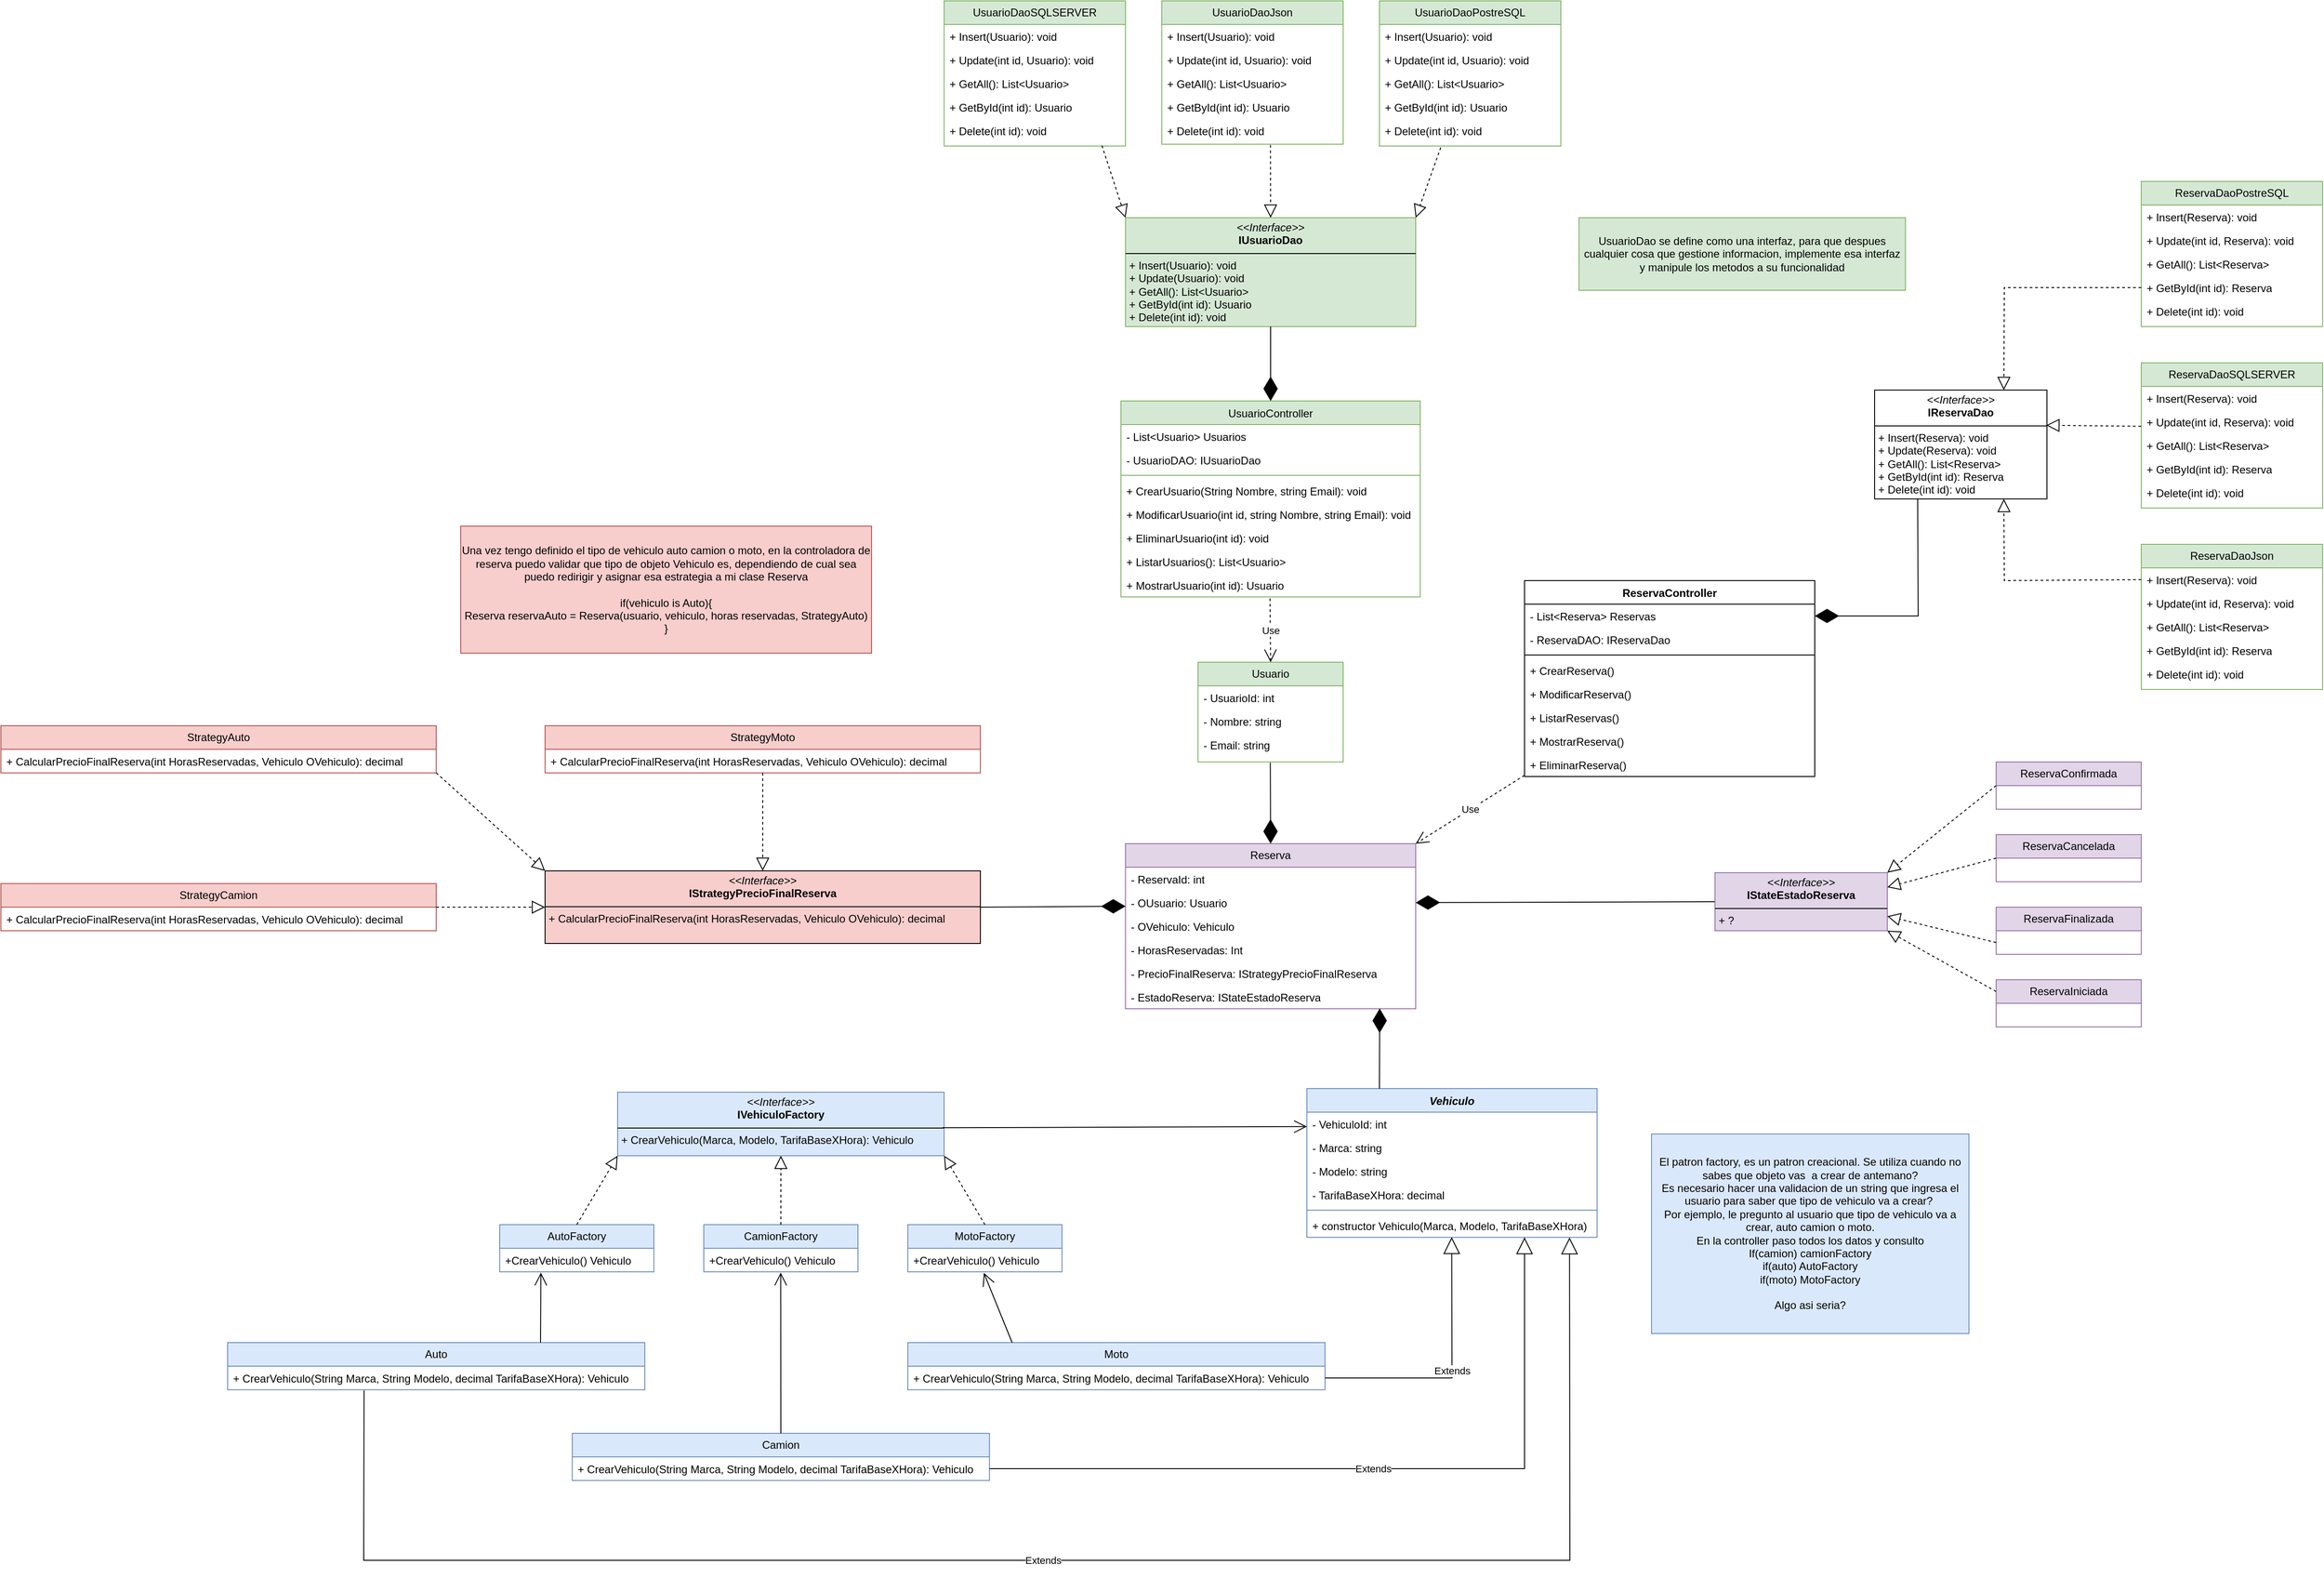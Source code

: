 <mxfile version="24.7.16">
  <diagram id="C5RBs43oDa-KdzZeNtuy" name="Page-1">
    <mxGraphModel dx="2688" dy="1553" grid="1" gridSize="10" guides="1" tooltips="1" connect="1" arrows="1" fold="1" page="1" pageScale="1" pageWidth="827" pageHeight="1169" math="0" shadow="0">
      <root>
        <mxCell id="WIyWlLk6GJQsqaUBKTNV-0" />
        <mxCell id="WIyWlLk6GJQsqaUBKTNV-1" parent="WIyWlLk6GJQsqaUBKTNV-0" />
        <mxCell id="m4PaVz9kTDVC2fhNwPpV-0" value="Usuario" style="swimlane;fontStyle=0;childLayout=stackLayout;horizontal=1;startSize=26;fillColor=#d5e8d4;horizontalStack=0;resizeParent=1;resizeParentMax=0;resizeLast=0;collapsible=1;marginBottom=0;whiteSpace=wrap;html=1;strokeColor=#82b366;" parent="WIyWlLk6GJQsqaUBKTNV-1" vertex="1">
          <mxGeometry x="400" y="90" width="160" height="110" as="geometry" />
        </mxCell>
        <mxCell id="m4PaVz9kTDVC2fhNwPpV-1" value="- UsuarioId: int" style="text;strokeColor=none;fillColor=none;align=left;verticalAlign=top;spacingLeft=4;spacingRight=4;overflow=hidden;rotatable=0;points=[[0,0.5],[1,0.5]];portConstraint=eastwest;whiteSpace=wrap;html=1;" parent="m4PaVz9kTDVC2fhNwPpV-0" vertex="1">
          <mxGeometry y="26" width="160" height="26" as="geometry" />
        </mxCell>
        <mxCell id="m4PaVz9kTDVC2fhNwPpV-2" value="- Nombre: string" style="text;strokeColor=none;fillColor=none;align=left;verticalAlign=top;spacingLeft=4;spacingRight=4;overflow=hidden;rotatable=0;points=[[0,0.5],[1,0.5]];portConstraint=eastwest;whiteSpace=wrap;html=1;" parent="m4PaVz9kTDVC2fhNwPpV-0" vertex="1">
          <mxGeometry y="52" width="160" height="26" as="geometry" />
        </mxCell>
        <mxCell id="m4PaVz9kTDVC2fhNwPpV-3" value="- Email: string" style="text;strokeColor=none;fillColor=none;align=left;verticalAlign=top;spacingLeft=4;spacingRight=4;overflow=hidden;rotatable=0;points=[[0,0.5],[1,0.5]];portConstraint=eastwest;whiteSpace=wrap;html=1;" parent="m4PaVz9kTDVC2fhNwPpV-0" vertex="1">
          <mxGeometry y="78" width="160" height="32" as="geometry" />
        </mxCell>
        <mxCell id="m4PaVz9kTDVC2fhNwPpV-4" value="Reserva" style="swimlane;fontStyle=0;childLayout=stackLayout;horizontal=1;startSize=26;fillColor=#e1d5e7;horizontalStack=0;resizeParent=1;resizeParentMax=0;resizeLast=0;collapsible=1;marginBottom=0;whiteSpace=wrap;html=1;strokeColor=#9673a6;" parent="WIyWlLk6GJQsqaUBKTNV-1" vertex="1">
          <mxGeometry x="320" y="290" width="320" height="182" as="geometry" />
        </mxCell>
        <mxCell id="m4PaVz9kTDVC2fhNwPpV-5" value="- ReservaId: int" style="text;strokeColor=none;fillColor=none;align=left;verticalAlign=top;spacingLeft=4;spacingRight=4;overflow=hidden;rotatable=0;points=[[0,0.5],[1,0.5]];portConstraint=eastwest;whiteSpace=wrap;html=1;" parent="m4PaVz9kTDVC2fhNwPpV-4" vertex="1">
          <mxGeometry y="26" width="320" height="26" as="geometry" />
        </mxCell>
        <mxCell id="m4PaVz9kTDVC2fhNwPpV-7" value="- OUsuario: Usuario" style="text;strokeColor=none;fillColor=none;align=left;verticalAlign=top;spacingLeft=4;spacingRight=4;overflow=hidden;rotatable=0;points=[[0,0.5],[1,0.5]];portConstraint=eastwest;whiteSpace=wrap;html=1;" parent="m4PaVz9kTDVC2fhNwPpV-4" vertex="1">
          <mxGeometry y="52" width="320" height="26" as="geometry" />
        </mxCell>
        <mxCell id="m4PaVz9kTDVC2fhNwPpV-6" value="- OVehiculo: Vehiculo" style="text;strokeColor=none;fillColor=none;align=left;verticalAlign=top;spacingLeft=4;spacingRight=4;overflow=hidden;rotatable=0;points=[[0,0.5],[1,0.5]];portConstraint=eastwest;whiteSpace=wrap;html=1;" parent="m4PaVz9kTDVC2fhNwPpV-4" vertex="1">
          <mxGeometry y="78" width="320" height="26" as="geometry" />
        </mxCell>
        <mxCell id="m4PaVz9kTDVC2fhNwPpV-25" value="- HorasReservadas: Int" style="text;strokeColor=none;fillColor=none;align=left;verticalAlign=top;spacingLeft=4;spacingRight=4;overflow=hidden;rotatable=0;points=[[0,0.5],[1,0.5]];portConstraint=eastwest;whiteSpace=wrap;html=1;" parent="m4PaVz9kTDVC2fhNwPpV-4" vertex="1">
          <mxGeometry y="104" width="320" height="26" as="geometry" />
        </mxCell>
        <mxCell id="m4PaVz9kTDVC2fhNwPpV-8" value="- PrecioFinalReserva: IStrategyPrecioFinalReserva" style="text;strokeColor=none;fillColor=none;align=left;verticalAlign=top;spacingLeft=4;spacingRight=4;overflow=hidden;rotatable=0;points=[[0,0.5],[1,0.5]];portConstraint=eastwest;whiteSpace=wrap;html=1;" parent="m4PaVz9kTDVC2fhNwPpV-4" vertex="1">
          <mxGeometry y="130" width="320" height="26" as="geometry" />
        </mxCell>
        <mxCell id="m4PaVz9kTDVC2fhNwPpV-9" value="- EstadoReserva: IStateEstadoReserva" style="text;strokeColor=none;fillColor=none;align=left;verticalAlign=top;spacingLeft=4;spacingRight=4;overflow=hidden;rotatable=0;points=[[0,0.5],[1,0.5]];portConstraint=eastwest;whiteSpace=wrap;html=1;" parent="m4PaVz9kTDVC2fhNwPpV-4" vertex="1">
          <mxGeometry y="156" width="320" height="26" as="geometry" />
        </mxCell>
        <mxCell id="m4PaVz9kTDVC2fhNwPpV-10" value="" style="endArrow=diamondThin;endFill=1;endSize=24;html=1;rounded=0;entryX=0.5;entryY=0;entryDx=0;entryDy=0;exitX=0.498;exitY=1.023;exitDx=0;exitDy=0;exitPerimeter=0;" parent="WIyWlLk6GJQsqaUBKTNV-1" source="m4PaVz9kTDVC2fhNwPpV-3" target="m4PaVz9kTDVC2fhNwPpV-4" edge="1">
          <mxGeometry width="160" relative="1" as="geometry">
            <mxPoint x="130" y="210" as="sourcePoint" />
            <mxPoint x="290" y="210" as="targetPoint" />
          </mxGeometry>
        </mxCell>
        <mxCell id="m4PaVz9kTDVC2fhNwPpV-11" value="&lt;p style=&quot;margin:0px;margin-top:4px;text-align:center;&quot;&gt;&lt;i&gt;&amp;lt;&amp;lt;Interface&amp;gt;&amp;gt;&lt;/i&gt;&lt;br&gt;&lt;b&gt;IStrategyPrecioFinalReserva&lt;/b&gt;&lt;/p&gt;&lt;hr size=&quot;1&quot; style=&quot;border-style:solid;&quot;&gt;&lt;p style=&quot;margin:0px;margin-left:4px;&quot;&gt;+ CalcularPrecioFinalReserva(int HorasReservadas, Vehiculo OVehiculo): decimal&lt;/p&gt;" style="verticalAlign=top;align=left;overflow=fill;html=1;whiteSpace=wrap;fillColor=#F8CECC;strokeColor=default;shadow=0;gradientColor=none;fillStyle=auto;" parent="WIyWlLk6GJQsqaUBKTNV-1" vertex="1">
          <mxGeometry x="-320" y="320" width="480" height="80" as="geometry" />
        </mxCell>
        <mxCell id="m4PaVz9kTDVC2fhNwPpV-12" value="" style="endArrow=diamondThin;endFill=1;endSize=24;html=1;rounded=0;entryX=0;entryY=0.654;entryDx=0;entryDy=0;entryPerimeter=0;exitX=1;exitY=0.5;exitDx=0;exitDy=0;" parent="WIyWlLk6GJQsqaUBKTNV-1" source="m4PaVz9kTDVC2fhNwPpV-11" target="m4PaVz9kTDVC2fhNwPpV-7" edge="1">
          <mxGeometry width="160" relative="1" as="geometry">
            <mxPoint x="170" y="370" as="sourcePoint" />
            <mxPoint x="210" y="355" as="targetPoint" />
          </mxGeometry>
        </mxCell>
        <mxCell id="m4PaVz9kTDVC2fhNwPpV-14" value="StrategyMoto" style="swimlane;fontStyle=0;childLayout=stackLayout;horizontal=1;startSize=26;fillColor=#f8cecc;horizontalStack=0;resizeParent=1;resizeParentMax=0;resizeLast=0;collapsible=1;marginBottom=0;whiteSpace=wrap;html=1;strokeColor=#b85450;" parent="WIyWlLk6GJQsqaUBKTNV-1" vertex="1">
          <mxGeometry x="-320" y="160" width="480" height="52" as="geometry" />
        </mxCell>
        <mxCell id="m4PaVz9kTDVC2fhNwPpV-15" value="+ CalcularPrecioFinalReserva(int HorasReservadas, Vehiculo OVehiculo): decimal" style="text;strokeColor=none;fillColor=none;align=left;verticalAlign=top;spacingLeft=4;spacingRight=4;overflow=hidden;rotatable=0;points=[[0,0.5],[1,0.5]];portConstraint=eastwest;whiteSpace=wrap;html=1;" parent="m4PaVz9kTDVC2fhNwPpV-14" vertex="1">
          <mxGeometry y="26" width="480" height="26" as="geometry" />
        </mxCell>
        <mxCell id="m4PaVz9kTDVC2fhNwPpV-18" value="StrategyAuto" style="swimlane;fontStyle=0;childLayout=stackLayout;horizontal=1;startSize=26;fillColor=#f8cecc;horizontalStack=0;resizeParent=1;resizeParentMax=0;resizeLast=0;collapsible=1;marginBottom=0;whiteSpace=wrap;html=1;strokeColor=#b85450;" parent="WIyWlLk6GJQsqaUBKTNV-1" vertex="1">
          <mxGeometry x="-920" y="160" width="480" height="52" as="geometry" />
        </mxCell>
        <mxCell id="m4PaVz9kTDVC2fhNwPpV-19" value="+ CalcularPrecioFinalReserva(int HorasReservadas, Vehiculo OVehiculo): decimal" style="text;strokeColor=none;fillColor=none;align=left;verticalAlign=top;spacingLeft=4;spacingRight=4;overflow=hidden;rotatable=0;points=[[0,0.5],[1,0.5]];portConstraint=eastwest;whiteSpace=wrap;html=1;" parent="m4PaVz9kTDVC2fhNwPpV-18" vertex="1">
          <mxGeometry y="26" width="480" height="26" as="geometry" />
        </mxCell>
        <mxCell id="m4PaVz9kTDVC2fhNwPpV-20" value="StrategyCamion" style="swimlane;fontStyle=0;childLayout=stackLayout;horizontal=1;startSize=26;fillColor=#f8cecc;horizontalStack=0;resizeParent=1;resizeParentMax=0;resizeLast=0;collapsible=1;marginBottom=0;whiteSpace=wrap;html=1;strokeColor=#b85450;" parent="WIyWlLk6GJQsqaUBKTNV-1" vertex="1">
          <mxGeometry x="-920" y="334" width="480" height="52" as="geometry" />
        </mxCell>
        <mxCell id="m4PaVz9kTDVC2fhNwPpV-21" value="+ CalcularPrecioFinalReserva(int HorasReservadas, Vehiculo OVehiculo): decimal" style="text;strokeColor=none;fillColor=none;align=left;verticalAlign=top;spacingLeft=4;spacingRight=4;overflow=hidden;rotatable=0;points=[[0,0.5],[1,0.5]];portConstraint=eastwest;whiteSpace=wrap;html=1;" parent="m4PaVz9kTDVC2fhNwPpV-20" vertex="1">
          <mxGeometry y="26" width="480" height="26" as="geometry" />
        </mxCell>
        <mxCell id="m4PaVz9kTDVC2fhNwPpV-22" value="" style="endArrow=block;dashed=1;endFill=0;endSize=12;html=1;rounded=0;exitX=1;exitY=0.5;exitDx=0;exitDy=0;entryX=0;entryY=0.5;entryDx=0;entryDy=0;" parent="WIyWlLk6GJQsqaUBKTNV-1" source="m4PaVz9kTDVC2fhNwPpV-20" target="m4PaVz9kTDVC2fhNwPpV-11" edge="1">
          <mxGeometry width="160" relative="1" as="geometry">
            <mxPoint x="-560" y="470" as="sourcePoint" />
            <mxPoint x="-400" y="470" as="targetPoint" />
          </mxGeometry>
        </mxCell>
        <mxCell id="m4PaVz9kTDVC2fhNwPpV-23" value="" style="endArrow=block;dashed=1;endFill=0;endSize=12;html=1;rounded=0;exitX=1;exitY=1;exitDx=0;exitDy=0;entryX=0;entryY=0;entryDx=0;entryDy=0;" parent="WIyWlLk6GJQsqaUBKTNV-1" source="m4PaVz9kTDVC2fhNwPpV-18" target="m4PaVz9kTDVC2fhNwPpV-11" edge="1">
          <mxGeometry width="160" relative="1" as="geometry">
            <mxPoint x="-473" y="250" as="sourcePoint" />
            <mxPoint x="-353" y="250" as="targetPoint" />
          </mxGeometry>
        </mxCell>
        <mxCell id="m4PaVz9kTDVC2fhNwPpV-24" value="" style="endArrow=block;dashed=1;endFill=0;endSize=12;html=1;rounded=0;exitX=0.5;exitY=1;exitDx=0;exitDy=0;entryX=0.5;entryY=0;entryDx=0;entryDy=0;" parent="WIyWlLk6GJQsqaUBKTNV-1" source="m4PaVz9kTDVC2fhNwPpV-14" target="m4PaVz9kTDVC2fhNwPpV-11" edge="1">
          <mxGeometry width="160" relative="1" as="geometry">
            <mxPoint x="-230" y="270" as="sourcePoint" />
            <mxPoint x="-110" y="270" as="targetPoint" />
          </mxGeometry>
        </mxCell>
        <mxCell id="m4PaVz9kTDVC2fhNwPpV-26" value="&lt;i&gt;Vehiculo&lt;/i&gt;" style="swimlane;fontStyle=1;align=center;verticalAlign=top;childLayout=stackLayout;horizontal=1;startSize=26;horizontalStack=0;resizeParent=1;resizeParentMax=0;resizeLast=0;collapsible=1;marginBottom=0;whiteSpace=wrap;html=1;fillColor=#dae8fc;strokeColor=#6c8ebf;" parent="WIyWlLk6GJQsqaUBKTNV-1" vertex="1">
          <mxGeometry x="520" y="560" width="320" height="164" as="geometry" />
        </mxCell>
        <mxCell id="m4PaVz9kTDVC2fhNwPpV-27" value="- VehiculoId: int" style="text;strokeColor=none;fillColor=none;align=left;verticalAlign=top;spacingLeft=4;spacingRight=4;overflow=hidden;rotatable=0;points=[[0,0.5],[1,0.5]];portConstraint=eastwest;whiteSpace=wrap;html=1;" parent="m4PaVz9kTDVC2fhNwPpV-26" vertex="1">
          <mxGeometry y="26" width="320" height="26" as="geometry" />
        </mxCell>
        <mxCell id="m4PaVz9kTDVC2fhNwPpV-30" value="- Marca: string" style="text;strokeColor=none;fillColor=none;align=left;verticalAlign=top;spacingLeft=4;spacingRight=4;overflow=hidden;rotatable=0;points=[[0,0.5],[1,0.5]];portConstraint=eastwest;whiteSpace=wrap;html=1;" parent="m4PaVz9kTDVC2fhNwPpV-26" vertex="1">
          <mxGeometry y="52" width="320" height="26" as="geometry" />
        </mxCell>
        <mxCell id="m4PaVz9kTDVC2fhNwPpV-31" value="- Modelo: string" style="text;strokeColor=none;fillColor=none;align=left;verticalAlign=top;spacingLeft=4;spacingRight=4;overflow=hidden;rotatable=0;points=[[0,0.5],[1,0.5]];portConstraint=eastwest;whiteSpace=wrap;html=1;" parent="m4PaVz9kTDVC2fhNwPpV-26" vertex="1">
          <mxGeometry y="78" width="320" height="26" as="geometry" />
        </mxCell>
        <mxCell id="m4PaVz9kTDVC2fhNwPpV-32" value="- TarifaBaseXHora: decimal" style="text;strokeColor=none;fillColor=none;align=left;verticalAlign=top;spacingLeft=4;spacingRight=4;overflow=hidden;rotatable=0;points=[[0,0.5],[1,0.5]];portConstraint=eastwest;whiteSpace=wrap;html=1;" parent="m4PaVz9kTDVC2fhNwPpV-26" vertex="1">
          <mxGeometry y="104" width="320" height="26" as="geometry" />
        </mxCell>
        <mxCell id="m4PaVz9kTDVC2fhNwPpV-28" value="" style="line;strokeWidth=1;fillColor=none;align=left;verticalAlign=middle;spacingTop=-1;spacingLeft=3;spacingRight=3;rotatable=0;labelPosition=right;points=[];portConstraint=eastwest;strokeColor=inherit;" parent="m4PaVz9kTDVC2fhNwPpV-26" vertex="1">
          <mxGeometry y="130" width="320" height="8" as="geometry" />
        </mxCell>
        <mxCell id="m4PaVz9kTDVC2fhNwPpV-29" value="+ constructor Vehiculo(Marca, Modelo, TarifaBaseXHora)" style="text;strokeColor=none;fillColor=none;align=left;verticalAlign=top;spacingLeft=4;spacingRight=4;overflow=hidden;rotatable=0;points=[[0,0.5],[1,0.5]];portConstraint=eastwest;whiteSpace=wrap;html=1;" parent="m4PaVz9kTDVC2fhNwPpV-26" vertex="1">
          <mxGeometry y="138" width="320" height="26" as="geometry" />
        </mxCell>
        <mxCell id="m4PaVz9kTDVC2fhNwPpV-33" value="&lt;p style=&quot;margin:0px;margin-top:4px;text-align:center;&quot;&gt;&lt;i&gt;&amp;lt;&amp;lt;Interface&amp;gt;&amp;gt;&lt;/i&gt;&lt;br&gt;&lt;b&gt;IVehiculoFactory&lt;/b&gt;&lt;/p&gt;&lt;hr size=&quot;1&quot; style=&quot;border-style:solid;&quot;&gt;&lt;p style=&quot;margin:0px;margin-left:4px;&quot;&gt;&lt;/p&gt;&lt;p style=&quot;margin:0px;margin-left:4px;&quot;&gt;+ CrearVehiculo(Marca, Modelo, TarifaBaseXHora): Vehiculo&lt;/p&gt;" style="verticalAlign=top;align=left;overflow=fill;html=1;whiteSpace=wrap;fillColor=#dae8fc;strokeColor=#6c8ebf;" parent="WIyWlLk6GJQsqaUBKTNV-1" vertex="1">
          <mxGeometry x="-240" y="564" width="360" height="70" as="geometry" />
        </mxCell>
        <mxCell id="m4PaVz9kTDVC2fhNwPpV-34" value="" style="endArrow=open;endFill=1;endSize=12;html=1;rounded=0;exitX=0.995;exitY=0.559;exitDx=0;exitDy=0;entryX=0;entryY=0.612;entryDx=0;entryDy=0;exitPerimeter=0;entryPerimeter=0;" parent="WIyWlLk6GJQsqaUBKTNV-1" source="m4PaVz9kTDVC2fhNwPpV-33" target="m4PaVz9kTDVC2fhNwPpV-27" edge="1">
          <mxGeometry width="160" relative="1" as="geometry">
            <mxPoint x="130" y="600" as="sourcePoint" />
            <mxPoint x="290" y="600" as="targetPoint" />
          </mxGeometry>
        </mxCell>
        <mxCell id="m4PaVz9kTDVC2fhNwPpV-35" value="AutoFactory" style="swimlane;fontStyle=0;childLayout=stackLayout;horizontal=1;startSize=26;fillColor=#dae8fc;horizontalStack=0;resizeParent=1;resizeParentMax=0;resizeLast=0;collapsible=1;marginBottom=0;whiteSpace=wrap;html=1;strokeColor=#6c8ebf;" parent="WIyWlLk6GJQsqaUBKTNV-1" vertex="1">
          <mxGeometry x="-370" y="710" width="170" height="52" as="geometry" />
        </mxCell>
        <mxCell id="m4PaVz9kTDVC2fhNwPpV-36" value="+CrearVehiculo() Vehiculo" style="text;strokeColor=none;fillColor=none;align=left;verticalAlign=top;spacingLeft=4;spacingRight=4;overflow=hidden;rotatable=0;points=[[0,0.5],[1,0.5]];portConstraint=eastwest;whiteSpace=wrap;html=1;" parent="m4PaVz9kTDVC2fhNwPpV-35" vertex="1">
          <mxGeometry y="26" width="170" height="26" as="geometry" />
        </mxCell>
        <mxCell id="m4PaVz9kTDVC2fhNwPpV-39" value="CamionFactory" style="swimlane;fontStyle=0;childLayout=stackLayout;horizontal=1;startSize=26;fillColor=#dae8fc;horizontalStack=0;resizeParent=1;resizeParentMax=0;resizeLast=0;collapsible=1;marginBottom=0;whiteSpace=wrap;html=1;strokeColor=#6c8ebf;" parent="WIyWlLk6GJQsqaUBKTNV-1" vertex="1">
          <mxGeometry x="-145" y="710" width="170" height="52" as="geometry" />
        </mxCell>
        <mxCell id="m4PaVz9kTDVC2fhNwPpV-40" value="+CrearVehiculo() Vehiculo" style="text;strokeColor=none;fillColor=none;align=left;verticalAlign=top;spacingLeft=4;spacingRight=4;overflow=hidden;rotatable=0;points=[[0,0.5],[1,0.5]];portConstraint=eastwest;whiteSpace=wrap;html=1;" parent="m4PaVz9kTDVC2fhNwPpV-39" vertex="1">
          <mxGeometry y="26" width="170" height="26" as="geometry" />
        </mxCell>
        <mxCell id="m4PaVz9kTDVC2fhNwPpV-41" value="MotoFactory" style="swimlane;fontStyle=0;childLayout=stackLayout;horizontal=1;startSize=26;fillColor=#dae8fc;horizontalStack=0;resizeParent=1;resizeParentMax=0;resizeLast=0;collapsible=1;marginBottom=0;whiteSpace=wrap;html=1;strokeColor=#6c8ebf;" parent="WIyWlLk6GJQsqaUBKTNV-1" vertex="1">
          <mxGeometry x="80" y="710" width="170" height="52" as="geometry" />
        </mxCell>
        <mxCell id="m4PaVz9kTDVC2fhNwPpV-42" value="+CrearVehiculo() Vehiculo" style="text;strokeColor=none;fillColor=none;align=left;verticalAlign=top;spacingLeft=4;spacingRight=4;overflow=hidden;rotatable=0;points=[[0,0.5],[1,0.5]];portConstraint=eastwest;whiteSpace=wrap;html=1;" parent="m4PaVz9kTDVC2fhNwPpV-41" vertex="1">
          <mxGeometry y="26" width="170" height="26" as="geometry" />
        </mxCell>
        <mxCell id="m4PaVz9kTDVC2fhNwPpV-43" value="" style="endArrow=block;dashed=1;endFill=0;endSize=12;html=1;rounded=0;exitX=0.5;exitY=0;exitDx=0;exitDy=0;entryX=0;entryY=1;entryDx=0;entryDy=0;" parent="WIyWlLk6GJQsqaUBKTNV-1" source="m4PaVz9kTDVC2fhNwPpV-35" target="m4PaVz9kTDVC2fhNwPpV-33" edge="1">
          <mxGeometry width="160" relative="1" as="geometry">
            <mxPoint x="-440" y="610" as="sourcePoint" />
            <mxPoint x="-280" y="610" as="targetPoint" />
          </mxGeometry>
        </mxCell>
        <mxCell id="m4PaVz9kTDVC2fhNwPpV-44" value="" style="endArrow=block;dashed=1;endFill=0;endSize=12;html=1;rounded=0;exitX=0.5;exitY=0;exitDx=0;exitDy=0;entryX=0.5;entryY=1;entryDx=0;entryDy=0;" parent="WIyWlLk6GJQsqaUBKTNV-1" source="m4PaVz9kTDVC2fhNwPpV-39" target="m4PaVz9kTDVC2fhNwPpV-33" edge="1">
          <mxGeometry width="160" relative="1" as="geometry">
            <mxPoint x="-82.5" y="724" as="sourcePoint" />
            <mxPoint x="-37.5" y="648" as="targetPoint" />
          </mxGeometry>
        </mxCell>
        <mxCell id="m4PaVz9kTDVC2fhNwPpV-45" value="" style="endArrow=block;dashed=1;endFill=0;endSize=12;html=1;rounded=0;exitX=0.5;exitY=0;exitDx=0;exitDy=0;entryX=1;entryY=1;entryDx=0;entryDy=0;" parent="WIyWlLk6GJQsqaUBKTNV-1" source="m4PaVz9kTDVC2fhNwPpV-41" target="m4PaVz9kTDVC2fhNwPpV-33" edge="1">
          <mxGeometry width="160" relative="1" as="geometry">
            <mxPoint x="85" y="716" as="sourcePoint" />
            <mxPoint x="80" y="640" as="targetPoint" />
          </mxGeometry>
        </mxCell>
        <mxCell id="m4PaVz9kTDVC2fhNwPpV-46" value="Auto" style="swimlane;fontStyle=0;childLayout=stackLayout;horizontal=1;startSize=26;fillColor=#dae8fc;horizontalStack=0;resizeParent=1;resizeParentMax=0;resizeLast=0;collapsible=1;marginBottom=0;whiteSpace=wrap;html=1;strokeColor=#6c8ebf;" parent="WIyWlLk6GJQsqaUBKTNV-1" vertex="1">
          <mxGeometry x="-670" y="840" width="460" height="52" as="geometry" />
        </mxCell>
        <mxCell id="m4PaVz9kTDVC2fhNwPpV-47" value="+ CrearVehiculo(String Marca, String Modelo, decimal TarifaBaseXHora): Vehiculo" style="text;strokeColor=none;fillColor=none;align=left;verticalAlign=top;spacingLeft=4;spacingRight=4;overflow=hidden;rotatable=0;points=[[0,0.5],[1,0.5]];portConstraint=eastwest;whiteSpace=wrap;html=1;" parent="m4PaVz9kTDVC2fhNwPpV-46" vertex="1">
          <mxGeometry y="26" width="460" height="26" as="geometry" />
        </mxCell>
        <mxCell id="m4PaVz9kTDVC2fhNwPpV-58" value="Camion" style="swimlane;fontStyle=0;childLayout=stackLayout;horizontal=1;startSize=26;fillColor=#dae8fc;horizontalStack=0;resizeParent=1;resizeParentMax=0;resizeLast=0;collapsible=1;marginBottom=0;whiteSpace=wrap;html=1;strokeColor=#6c8ebf;" parent="WIyWlLk6GJQsqaUBKTNV-1" vertex="1">
          <mxGeometry x="-290" y="940" width="460" height="52" as="geometry" />
        </mxCell>
        <mxCell id="m4PaVz9kTDVC2fhNwPpV-59" value="+ CrearVehiculo(String Marca, String Modelo, decimal TarifaBaseXHora): Vehiculo" style="text;strokeColor=none;fillColor=none;align=left;verticalAlign=top;spacingLeft=4;spacingRight=4;overflow=hidden;rotatable=0;points=[[0,0.5],[1,0.5]];portConstraint=eastwest;whiteSpace=wrap;html=1;" parent="m4PaVz9kTDVC2fhNwPpV-58" vertex="1">
          <mxGeometry y="26" width="460" height="26" as="geometry" />
        </mxCell>
        <mxCell id="m4PaVz9kTDVC2fhNwPpV-60" value="Moto" style="swimlane;fontStyle=0;childLayout=stackLayout;horizontal=1;startSize=26;fillColor=#dae8fc;horizontalStack=0;resizeParent=1;resizeParentMax=0;resizeLast=0;collapsible=1;marginBottom=0;whiteSpace=wrap;html=1;strokeColor=#6c8ebf;" parent="WIyWlLk6GJQsqaUBKTNV-1" vertex="1">
          <mxGeometry x="80" y="840" width="460" height="52" as="geometry" />
        </mxCell>
        <mxCell id="m4PaVz9kTDVC2fhNwPpV-61" value="+ CrearVehiculo(String Marca, String Modelo, decimal TarifaBaseXHora): Vehiculo" style="text;strokeColor=none;fillColor=none;align=left;verticalAlign=top;spacingLeft=4;spacingRight=4;overflow=hidden;rotatable=0;points=[[0,0.5],[1,0.5]];portConstraint=eastwest;whiteSpace=wrap;html=1;" parent="m4PaVz9kTDVC2fhNwPpV-60" vertex="1">
          <mxGeometry y="26" width="460" height="26" as="geometry" />
        </mxCell>
        <mxCell id="m4PaVz9kTDVC2fhNwPpV-62" value="" style="endArrow=open;endFill=1;endSize=12;html=1;rounded=0;exitX=0.75;exitY=0;exitDx=0;exitDy=0;entryX=0.267;entryY=1.032;entryDx=0;entryDy=0;entryPerimeter=0;" parent="WIyWlLk6GJQsqaUBKTNV-1" source="m4PaVz9kTDVC2fhNwPpV-46" target="m4PaVz9kTDVC2fhNwPpV-36" edge="1">
          <mxGeometry width="160" relative="1" as="geometry">
            <mxPoint x="-210" y="800" as="sourcePoint" />
            <mxPoint x="-290" y="770" as="targetPoint" />
          </mxGeometry>
        </mxCell>
        <mxCell id="m4PaVz9kTDVC2fhNwPpV-63" value="" style="endArrow=open;endFill=1;endSize=12;html=1;rounded=0;exitX=0.5;exitY=0;exitDx=0;exitDy=0;entryX=0.499;entryY=1.032;entryDx=0;entryDy=0;entryPerimeter=0;" parent="WIyWlLk6GJQsqaUBKTNV-1" source="m4PaVz9kTDVC2fhNwPpV-58" target="m4PaVz9kTDVC2fhNwPpV-40" edge="1">
          <mxGeometry width="160" relative="1" as="geometry">
            <mxPoint x="-80" y="857" as="sourcePoint" />
            <mxPoint x="-80" y="780" as="targetPoint" />
          </mxGeometry>
        </mxCell>
        <mxCell id="m4PaVz9kTDVC2fhNwPpV-64" value="" style="endArrow=open;endFill=1;endSize=12;html=1;rounded=0;entryX=0.493;entryY=1.044;entryDx=0;entryDy=0;entryPerimeter=0;exitX=0.25;exitY=0;exitDx=0;exitDy=0;" parent="WIyWlLk6GJQsqaUBKTNV-1" source="m4PaVz9kTDVC2fhNwPpV-60" target="m4PaVz9kTDVC2fhNwPpV-42" edge="1">
          <mxGeometry width="160" relative="1" as="geometry">
            <mxPoint x="60" y="870" as="sourcePoint" />
            <mxPoint x="60" y="762" as="targetPoint" />
          </mxGeometry>
        </mxCell>
        <mxCell id="m4PaVz9kTDVC2fhNwPpV-65" value="Extends" style="endArrow=block;endSize=16;endFill=0;html=1;rounded=0;entryX=0.499;entryY=0.992;entryDx=0;entryDy=0;entryPerimeter=0;exitX=1;exitY=0.5;exitDx=0;exitDy=0;" parent="WIyWlLk6GJQsqaUBKTNV-1" source="m4PaVz9kTDVC2fhNwPpV-61" target="m4PaVz9kTDVC2fhNwPpV-29" edge="1">
          <mxGeometry x="0.001" width="160" relative="1" as="geometry">
            <mxPoint x="500" y="1010" as="sourcePoint" />
            <mxPoint x="660" y="1010" as="targetPoint" />
            <Array as="points">
              <mxPoint x="680" y="879" />
            </Array>
            <mxPoint as="offset" />
          </mxGeometry>
        </mxCell>
        <mxCell id="m4PaVz9kTDVC2fhNwPpV-66" value="Extends" style="endArrow=block;endSize=16;endFill=0;html=1;rounded=0;entryX=0.5;entryY=1.162;entryDx=0;entryDy=0;entryPerimeter=0;exitX=1;exitY=0.5;exitDx=0;exitDy=0;" parent="WIyWlLk6GJQsqaUBKTNV-1" source="m4PaVz9kTDVC2fhNwPpV-59" edge="1">
          <mxGeometry width="160" relative="1" as="geometry">
            <mxPoint x="620" y="875" as="sourcePoint" />
            <mxPoint x="760" y="724" as="targetPoint" />
            <Array as="points">
              <mxPoint x="760" y="979" />
            </Array>
          </mxGeometry>
        </mxCell>
        <mxCell id="m4PaVz9kTDVC2fhNwPpV-67" value="Extends" style="endArrow=block;endSize=16;endFill=0;html=1;rounded=0;entryX=0.905;entryY=1.005;entryDx=0;entryDy=0;entryPerimeter=0;exitX=0.327;exitY=1.03;exitDx=0;exitDy=0;exitPerimeter=0;" parent="WIyWlLk6GJQsqaUBKTNV-1" source="m4PaVz9kTDVC2fhNwPpV-47" target="m4PaVz9kTDVC2fhNwPpV-29" edge="1">
          <mxGeometry width="160" relative="1" as="geometry">
            <mxPoint x="-70" y="1080" as="sourcePoint" />
            <mxPoint x="810" y="760" as="targetPoint" />
            <Array as="points">
              <mxPoint x="-520" y="1080" />
              <mxPoint x="810" y="1080" />
            </Array>
          </mxGeometry>
        </mxCell>
        <mxCell id="m4PaVz9kTDVC2fhNwPpV-68" value="" style="endArrow=diamondThin;endFill=1;endSize=24;html=1;rounded=0;entryX=1;entryY=0.5;entryDx=0;entryDy=0;exitX=0;exitY=0.5;exitDx=0;exitDy=0;" parent="WIyWlLk6GJQsqaUBKTNV-1" source="m4PaVz9kTDVC2fhNwPpV-69" target="m4PaVz9kTDVC2fhNwPpV-7" edge="1">
          <mxGeometry width="160" relative="1" as="geometry">
            <mxPoint x="960" y="355" as="sourcePoint" />
            <mxPoint x="950" y="370" as="targetPoint" />
          </mxGeometry>
        </mxCell>
        <mxCell id="m4PaVz9kTDVC2fhNwPpV-69" value="&lt;p style=&quot;margin:0px;margin-top:4px;text-align:center;&quot;&gt;&lt;i&gt;&amp;lt;&amp;lt;Interface&amp;gt;&amp;gt;&lt;/i&gt;&lt;br&gt;&lt;b&gt;IStateEstadoReserva&lt;/b&gt;&lt;/p&gt;&lt;hr size=&quot;1&quot; style=&quot;border-style:solid;&quot;&gt;&lt;p style=&quot;margin:0px;margin-left:4px;&quot;&gt;+ ?&lt;/p&gt;" style="verticalAlign=top;align=left;overflow=fill;html=1;whiteSpace=wrap;fillColor=#e1d5e7;strokeColor=#9673a6;" parent="WIyWlLk6GJQsqaUBKTNV-1" vertex="1">
          <mxGeometry x="970" y="322" width="190" height="64" as="geometry" />
        </mxCell>
        <mxCell id="m4PaVz9kTDVC2fhNwPpV-70" value="ReservaConfirmada" style="swimlane;fontStyle=0;childLayout=stackLayout;horizontal=1;startSize=26;fillColor=#e1d5e7;horizontalStack=0;resizeParent=1;resizeParentMax=0;resizeLast=0;collapsible=1;marginBottom=0;whiteSpace=wrap;html=1;strokeColor=#9673a6;" parent="WIyWlLk6GJQsqaUBKTNV-1" vertex="1">
          <mxGeometry x="1280" y="200" width="160" height="52" as="geometry" />
        </mxCell>
        <mxCell id="m4PaVz9kTDVC2fhNwPpV-74" value="ReservaCancelada" style="swimlane;fontStyle=0;childLayout=stackLayout;horizontal=1;startSize=26;fillColor=#e1d5e7;horizontalStack=0;resizeParent=1;resizeParentMax=0;resizeLast=0;collapsible=1;marginBottom=0;whiteSpace=wrap;html=1;strokeColor=#9673a6;" parent="WIyWlLk6GJQsqaUBKTNV-1" vertex="1">
          <mxGeometry x="1280" y="280" width="160" height="52" as="geometry" />
        </mxCell>
        <mxCell id="m4PaVz9kTDVC2fhNwPpV-75" value="ReservaFinalizada" style="swimlane;fontStyle=0;childLayout=stackLayout;horizontal=1;startSize=26;fillColor=#e1d5e7;horizontalStack=0;resizeParent=1;resizeParentMax=0;resizeLast=0;collapsible=1;marginBottom=0;whiteSpace=wrap;html=1;strokeColor=#9673a6;" parent="WIyWlLk6GJQsqaUBKTNV-1" vertex="1">
          <mxGeometry x="1280" y="360" width="160" height="52" as="geometry" />
        </mxCell>
        <mxCell id="m4PaVz9kTDVC2fhNwPpV-76" value="ReservaIniciada" style="swimlane;fontStyle=0;childLayout=stackLayout;horizontal=1;startSize=26;fillColor=#e1d5e7;horizontalStack=0;resizeParent=1;resizeParentMax=0;resizeLast=0;collapsible=1;marginBottom=0;whiteSpace=wrap;html=1;strokeColor=#9673a6;" parent="WIyWlLk6GJQsqaUBKTNV-1" vertex="1">
          <mxGeometry x="1280" y="440" width="160" height="52" as="geometry" />
        </mxCell>
        <mxCell id="m4PaVz9kTDVC2fhNwPpV-77" value="" style="endArrow=block;dashed=1;endFill=0;endSize=12;html=1;rounded=0;exitX=0;exitY=0.25;exitDx=0;exitDy=0;entryX=1;entryY=1;entryDx=0;entryDy=0;" parent="WIyWlLk6GJQsqaUBKTNV-1" source="m4PaVz9kTDVC2fhNwPpV-76" target="m4PaVz9kTDVC2fhNwPpV-69" edge="1">
          <mxGeometry width="160" relative="1" as="geometry">
            <mxPoint x="1050" y="490" as="sourcePoint" />
            <mxPoint x="1210" y="490" as="targetPoint" />
          </mxGeometry>
        </mxCell>
        <mxCell id="m4PaVz9kTDVC2fhNwPpV-78" value="" style="endArrow=block;dashed=1;endFill=0;endSize=12;html=1;rounded=0;exitX=0;exitY=0.5;exitDx=0;exitDy=0;entryX=1;entryY=0;entryDx=0;entryDy=0;" parent="WIyWlLk6GJQsqaUBKTNV-1" source="m4PaVz9kTDVC2fhNwPpV-70" target="m4PaVz9kTDVC2fhNwPpV-69" edge="1">
          <mxGeometry width="160" relative="1" as="geometry">
            <mxPoint x="1230" y="307" as="sourcePoint" />
            <mxPoint x="1110" y="240" as="targetPoint" />
          </mxGeometry>
        </mxCell>
        <mxCell id="m4PaVz9kTDVC2fhNwPpV-79" value="" style="endArrow=block;dashed=1;endFill=0;endSize=12;html=1;rounded=0;exitX=0;exitY=0.5;exitDx=0;exitDy=0;entryX=1;entryY=0.25;entryDx=0;entryDy=0;" parent="WIyWlLk6GJQsqaUBKTNV-1" source="m4PaVz9kTDVC2fhNwPpV-74" target="m4PaVz9kTDVC2fhNwPpV-69" edge="1">
          <mxGeometry width="160" relative="1" as="geometry">
            <mxPoint x="1290" y="236" as="sourcePoint" />
            <mxPoint x="1170" y="332" as="targetPoint" />
          </mxGeometry>
        </mxCell>
        <mxCell id="m4PaVz9kTDVC2fhNwPpV-80" value="" style="endArrow=block;dashed=1;endFill=0;endSize=12;html=1;rounded=0;exitX=0;exitY=0.75;exitDx=0;exitDy=0;entryX=1;entryY=0.75;entryDx=0;entryDy=0;" parent="WIyWlLk6GJQsqaUBKTNV-1" source="m4PaVz9kTDVC2fhNwPpV-75" target="m4PaVz9kTDVC2fhNwPpV-69" edge="1">
          <mxGeometry width="160" relative="1" as="geometry">
            <mxPoint x="1290" y="316" as="sourcePoint" />
            <mxPoint x="1170" y="348" as="targetPoint" />
          </mxGeometry>
        </mxCell>
        <mxCell id="m4PaVz9kTDVC2fhNwPpV-85" value="&lt;span style=&quot;font-weight: 400;&quot;&gt;UsuarioController&lt;/span&gt;" style="swimlane;fontStyle=1;align=center;verticalAlign=top;childLayout=stackLayout;horizontal=1;startSize=26;horizontalStack=0;resizeParent=1;resizeParentMax=0;resizeLast=0;collapsible=1;marginBottom=0;whiteSpace=wrap;html=1;fillColor=#d5e8d4;strokeColor=#82b366;" parent="WIyWlLk6GJQsqaUBKTNV-1" vertex="1">
          <mxGeometry x="315" y="-198" width="330" height="216" as="geometry" />
        </mxCell>
        <mxCell id="m4PaVz9kTDVC2fhNwPpV-86" value="- List&amp;lt;Usuario&amp;gt; Usuarios" style="text;align=left;verticalAlign=top;spacingLeft=4;spacingRight=4;overflow=hidden;rotatable=0;points=[[0,0.5],[1,0.5]];portConstraint=eastwest;whiteSpace=wrap;html=1;" parent="m4PaVz9kTDVC2fhNwPpV-85" vertex="1">
          <mxGeometry y="26" width="330" height="26" as="geometry" />
        </mxCell>
        <mxCell id="m4PaVz9kTDVC2fhNwPpV-83" value="- UsuarioDAO: IUsuarioDao" style="text;strokeColor=none;fillColor=none;align=left;verticalAlign=top;spacingLeft=4;spacingRight=4;overflow=hidden;rotatable=0;points=[[0,0.5],[1,0.5]];portConstraint=eastwest;whiteSpace=wrap;html=1;" parent="m4PaVz9kTDVC2fhNwPpV-85" vertex="1">
          <mxGeometry y="52" width="330" height="26" as="geometry" />
        </mxCell>
        <mxCell id="m4PaVz9kTDVC2fhNwPpV-87" value="" style="line;strokeWidth=1;fillColor=none;align=left;verticalAlign=middle;spacingTop=-1;spacingLeft=3;spacingRight=3;rotatable=0;labelPosition=right;points=[];portConstraint=eastwest;strokeColor=inherit;" parent="m4PaVz9kTDVC2fhNwPpV-85" vertex="1">
          <mxGeometry y="78" width="330" height="8" as="geometry" />
        </mxCell>
        <mxCell id="m4PaVz9kTDVC2fhNwPpV-88" value="+ CrearUsuario(String Nombre, string Email): void" style="text;strokeColor=none;fillColor=none;align=left;verticalAlign=top;spacingLeft=4;spacingRight=4;overflow=hidden;rotatable=0;points=[[0,0.5],[1,0.5]];portConstraint=eastwest;whiteSpace=wrap;html=1;" parent="m4PaVz9kTDVC2fhNwPpV-85" vertex="1">
          <mxGeometry y="86" width="330" height="26" as="geometry" />
        </mxCell>
        <mxCell id="gw679d61oDOW8X4mK3xs-5" value="+ ModificarUsuario(int id, string Nombre, string Email): void" style="text;strokeColor=none;fillColor=none;align=left;verticalAlign=top;spacingLeft=4;spacingRight=4;overflow=hidden;rotatable=0;points=[[0,0.5],[1,0.5]];portConstraint=eastwest;whiteSpace=wrap;html=1;" vertex="1" parent="m4PaVz9kTDVC2fhNwPpV-85">
          <mxGeometry y="112" width="330" height="26" as="geometry" />
        </mxCell>
        <mxCell id="gw679d61oDOW8X4mK3xs-6" value="+ EliminarUsuario(int id): void" style="text;strokeColor=none;fillColor=none;align=left;verticalAlign=top;spacingLeft=4;spacingRight=4;overflow=hidden;rotatable=0;points=[[0,0.5],[1,0.5]];portConstraint=eastwest;whiteSpace=wrap;html=1;" vertex="1" parent="m4PaVz9kTDVC2fhNwPpV-85">
          <mxGeometry y="138" width="330" height="26" as="geometry" />
        </mxCell>
        <mxCell id="gw679d61oDOW8X4mK3xs-7" value="+ ListarUsuarios(): List&amp;lt;Usuario&amp;gt;" style="text;strokeColor=none;fillColor=none;align=left;verticalAlign=top;spacingLeft=4;spacingRight=4;overflow=hidden;rotatable=0;points=[[0,0.5],[1,0.5]];portConstraint=eastwest;whiteSpace=wrap;html=1;" vertex="1" parent="m4PaVz9kTDVC2fhNwPpV-85">
          <mxGeometry y="164" width="330" height="26" as="geometry" />
        </mxCell>
        <mxCell id="gw679d61oDOW8X4mK3xs-8" value="+ MostrarUsuario(int id): Usuario" style="text;strokeColor=none;fillColor=none;align=left;verticalAlign=top;spacingLeft=4;spacingRight=4;overflow=hidden;rotatable=0;points=[[0,0.5],[1,0.5]];portConstraint=eastwest;whiteSpace=wrap;html=1;" vertex="1" parent="m4PaVz9kTDVC2fhNwPpV-85">
          <mxGeometry y="190" width="330" height="26" as="geometry" />
        </mxCell>
        <mxCell id="m4PaVz9kTDVC2fhNwPpV-89" value="Use" style="endArrow=open;endSize=12;dashed=1;html=1;rounded=0;entryX=0.5;entryY=0;entryDx=0;entryDy=0;exitX=0.498;exitY=1.064;exitDx=0;exitDy=0;exitPerimeter=0;" parent="WIyWlLk6GJQsqaUBKTNV-1" source="gw679d61oDOW8X4mK3xs-8" target="m4PaVz9kTDVC2fhNwPpV-0" edge="1">
          <mxGeometry width="160" relative="1" as="geometry">
            <mxPoint x="480" y="40" as="sourcePoint" />
            <mxPoint x="560" as="targetPoint" />
          </mxGeometry>
        </mxCell>
        <mxCell id="m4PaVz9kTDVC2fhNwPpV-94" value="&lt;p style=&quot;margin:0px;margin-top:4px;text-align:center;&quot;&gt;&lt;i&gt;&amp;lt;&amp;lt;Interface&amp;gt;&amp;gt;&lt;/i&gt;&lt;br&gt;&lt;b&gt;IUsuarioDao&lt;/b&gt;&lt;/p&gt;&lt;hr size=&quot;1&quot; style=&quot;border-style:solid;&quot;&gt;&lt;p style=&quot;margin:0px;margin-left:4px;&quot;&gt;+ Insert(Usuario): void&lt;/p&gt;&lt;p style=&quot;margin:0px;margin-left:4px;&quot;&gt;+ Update(Usuario): void&lt;/p&gt;&lt;p style=&quot;margin:0px;margin-left:4px;&quot;&gt;+ GetAll(): List&amp;lt;Usuario&amp;gt;&amp;nbsp;&lt;/p&gt;&lt;p style=&quot;margin:0px;margin-left:4px;&quot;&gt;+ GetById(int id): Usuario&lt;/p&gt;&lt;p style=&quot;margin:0px;margin-left:4px;&quot;&gt;+ Delete(int id): void&amp;nbsp;&lt;/p&gt;" style="verticalAlign=top;align=left;overflow=fill;html=1;whiteSpace=wrap;fillColor=#d5e8d4;strokeColor=#82b366;" parent="WIyWlLk6GJQsqaUBKTNV-1" vertex="1">
          <mxGeometry x="320" y="-400" width="320" height="120" as="geometry" />
        </mxCell>
        <mxCell id="m4PaVz9kTDVC2fhNwPpV-95" value="" style="endArrow=diamondThin;endFill=1;endSize=24;html=1;rounded=0;entryX=0.5;entryY=0;entryDx=0;entryDy=0;exitX=0.5;exitY=1;exitDx=0;exitDy=0;" parent="WIyWlLk6GJQsqaUBKTNV-1" source="m4PaVz9kTDVC2fhNwPpV-94" target="m4PaVz9kTDVC2fhNwPpV-85" edge="1">
          <mxGeometry width="160" relative="1" as="geometry">
            <mxPoint x="280" y="-279" as="sourcePoint" />
            <mxPoint x="440" y="-280" as="targetPoint" />
          </mxGeometry>
        </mxCell>
        <mxCell id="m4PaVz9kTDVC2fhNwPpV-96" value="UsuarioDaoSQLSERVER" style="swimlane;fontStyle=0;childLayout=stackLayout;horizontal=1;startSize=26;fillColor=#d5e8d4;horizontalStack=0;resizeParent=1;resizeParentMax=0;resizeLast=0;collapsible=1;marginBottom=0;whiteSpace=wrap;html=1;strokeColor=#82b366;" parent="WIyWlLk6GJQsqaUBKTNV-1" vertex="1">
          <mxGeometry x="120" y="-639" width="200" height="160" as="geometry" />
        </mxCell>
        <mxCell id="m4PaVz9kTDVC2fhNwPpV-97" value="+ Insert(Usuario): void" style="text;strokeColor=none;fillColor=none;align=left;verticalAlign=top;spacingLeft=4;spacingRight=4;overflow=hidden;rotatable=0;points=[[0,0.5],[1,0.5]];portConstraint=eastwest;whiteSpace=wrap;html=1;" parent="m4PaVz9kTDVC2fhNwPpV-96" vertex="1">
          <mxGeometry y="26" width="200" height="26" as="geometry" />
        </mxCell>
        <mxCell id="m4PaVz9kTDVC2fhNwPpV-98" value="+ Update(int id, Usuario): void" style="text;strokeColor=none;fillColor=none;align=left;verticalAlign=top;spacingLeft=4;spacingRight=4;overflow=hidden;rotatable=0;points=[[0,0.5],[1,0.5]];portConstraint=eastwest;whiteSpace=wrap;html=1;" parent="m4PaVz9kTDVC2fhNwPpV-96" vertex="1">
          <mxGeometry y="52" width="200" height="26" as="geometry" />
        </mxCell>
        <mxCell id="m4PaVz9kTDVC2fhNwPpV-99" value="+ GetAll(): List&amp;lt;Usuario&amp;gt;" style="text;strokeColor=none;fillColor=none;align=left;verticalAlign=top;spacingLeft=4;spacingRight=4;overflow=hidden;rotatable=0;points=[[0,0.5],[1,0.5]];portConstraint=eastwest;whiteSpace=wrap;html=1;" parent="m4PaVz9kTDVC2fhNwPpV-96" vertex="1">
          <mxGeometry y="78" width="200" height="26" as="geometry" />
        </mxCell>
        <mxCell id="m4PaVz9kTDVC2fhNwPpV-100" value="+ GetById(int id): Usuario" style="text;strokeColor=none;fillColor=none;align=left;verticalAlign=top;spacingLeft=4;spacingRight=4;overflow=hidden;rotatable=0;points=[[0,0.5],[1,0.5]];portConstraint=eastwest;whiteSpace=wrap;html=1;" parent="m4PaVz9kTDVC2fhNwPpV-96" vertex="1">
          <mxGeometry y="104" width="200" height="26" as="geometry" />
        </mxCell>
        <mxCell id="m4PaVz9kTDVC2fhNwPpV-101" value="+ Delete(int id): void" style="text;strokeColor=none;fillColor=none;align=left;verticalAlign=top;spacingLeft=4;spacingRight=4;overflow=hidden;rotatable=0;points=[[0,0.5],[1,0.5]];portConstraint=eastwest;whiteSpace=wrap;html=1;" parent="m4PaVz9kTDVC2fhNwPpV-96" vertex="1">
          <mxGeometry y="130" width="200" height="30" as="geometry" />
        </mxCell>
        <mxCell id="m4PaVz9kTDVC2fhNwPpV-102" value="UsuarioDaoJson" style="swimlane;fontStyle=0;childLayout=stackLayout;horizontal=1;startSize=26;fillColor=#d5e8d4;horizontalStack=0;resizeParent=1;resizeParentMax=0;resizeLast=0;collapsible=1;marginBottom=0;whiteSpace=wrap;html=1;strokeColor=#82b366;" parent="WIyWlLk6GJQsqaUBKTNV-1" vertex="1">
          <mxGeometry x="360" y="-639" width="200" height="158" as="geometry" />
        </mxCell>
        <mxCell id="m4PaVz9kTDVC2fhNwPpV-103" value="+ Insert(Usuario): void" style="text;strokeColor=none;fillColor=none;align=left;verticalAlign=top;spacingLeft=4;spacingRight=4;overflow=hidden;rotatable=0;points=[[0,0.5],[1,0.5]];portConstraint=eastwest;whiteSpace=wrap;html=1;" parent="m4PaVz9kTDVC2fhNwPpV-102" vertex="1">
          <mxGeometry y="26" width="200" height="26" as="geometry" />
        </mxCell>
        <mxCell id="m4PaVz9kTDVC2fhNwPpV-104" value="+ Update(int id, Usuario): void" style="text;strokeColor=none;fillColor=none;align=left;verticalAlign=top;spacingLeft=4;spacingRight=4;overflow=hidden;rotatable=0;points=[[0,0.5],[1,0.5]];portConstraint=eastwest;whiteSpace=wrap;html=1;" parent="m4PaVz9kTDVC2fhNwPpV-102" vertex="1">
          <mxGeometry y="52" width="200" height="26" as="geometry" />
        </mxCell>
        <mxCell id="m4PaVz9kTDVC2fhNwPpV-105" value="+ GetAll(): List&amp;lt;Usuario&amp;gt;" style="text;strokeColor=none;fillColor=none;align=left;verticalAlign=top;spacingLeft=4;spacingRight=4;overflow=hidden;rotatable=0;points=[[0,0.5],[1,0.5]];portConstraint=eastwest;whiteSpace=wrap;html=1;" parent="m4PaVz9kTDVC2fhNwPpV-102" vertex="1">
          <mxGeometry y="78" width="200" height="26" as="geometry" />
        </mxCell>
        <mxCell id="m4PaVz9kTDVC2fhNwPpV-106" value="+ GetById(int id): Usuario" style="text;strokeColor=none;fillColor=none;align=left;verticalAlign=top;spacingLeft=4;spacingRight=4;overflow=hidden;rotatable=0;points=[[0,0.5],[1,0.5]];portConstraint=eastwest;whiteSpace=wrap;html=1;" parent="m4PaVz9kTDVC2fhNwPpV-102" vertex="1">
          <mxGeometry y="104" width="200" height="26" as="geometry" />
        </mxCell>
        <mxCell id="m4PaVz9kTDVC2fhNwPpV-107" value="+ Delete(int id): void" style="text;strokeColor=none;fillColor=none;align=left;verticalAlign=top;spacingLeft=4;spacingRight=4;overflow=hidden;rotatable=0;points=[[0,0.5],[1,0.5]];portConstraint=eastwest;whiteSpace=wrap;html=1;" parent="m4PaVz9kTDVC2fhNwPpV-102" vertex="1">
          <mxGeometry y="130" width="200" height="28" as="geometry" />
        </mxCell>
        <mxCell id="m4PaVz9kTDVC2fhNwPpV-108" value="UsuarioDaoPostreSQL" style="swimlane;fontStyle=0;childLayout=stackLayout;horizontal=1;startSize=26;fillColor=#d5e8d4;horizontalStack=0;resizeParent=1;resizeParentMax=0;resizeLast=0;collapsible=1;marginBottom=0;whiteSpace=wrap;html=1;strokeColor=#82b366;" parent="WIyWlLk6GJQsqaUBKTNV-1" vertex="1">
          <mxGeometry x="600" y="-639" width="200" height="160" as="geometry" />
        </mxCell>
        <mxCell id="m4PaVz9kTDVC2fhNwPpV-109" value="+ Insert(Usuario): void" style="text;strokeColor=none;fillColor=none;align=left;verticalAlign=top;spacingLeft=4;spacingRight=4;overflow=hidden;rotatable=0;points=[[0,0.5],[1,0.5]];portConstraint=eastwest;whiteSpace=wrap;html=1;" parent="m4PaVz9kTDVC2fhNwPpV-108" vertex="1">
          <mxGeometry y="26" width="200" height="26" as="geometry" />
        </mxCell>
        <mxCell id="m4PaVz9kTDVC2fhNwPpV-110" value="+ Update(int id, Usuario): void" style="text;strokeColor=none;fillColor=none;align=left;verticalAlign=top;spacingLeft=4;spacingRight=4;overflow=hidden;rotatable=0;points=[[0,0.5],[1,0.5]];portConstraint=eastwest;whiteSpace=wrap;html=1;" parent="m4PaVz9kTDVC2fhNwPpV-108" vertex="1">
          <mxGeometry y="52" width="200" height="26" as="geometry" />
        </mxCell>
        <mxCell id="m4PaVz9kTDVC2fhNwPpV-111" value="+ GetAll(): List&amp;lt;Usuario&amp;gt;" style="text;strokeColor=none;fillColor=none;align=left;verticalAlign=top;spacingLeft=4;spacingRight=4;overflow=hidden;rotatable=0;points=[[0,0.5],[1,0.5]];portConstraint=eastwest;whiteSpace=wrap;html=1;" parent="m4PaVz9kTDVC2fhNwPpV-108" vertex="1">
          <mxGeometry y="78" width="200" height="26" as="geometry" />
        </mxCell>
        <mxCell id="m4PaVz9kTDVC2fhNwPpV-112" value="+ GetById(int id): Usuario" style="text;strokeColor=none;fillColor=none;align=left;verticalAlign=top;spacingLeft=4;spacingRight=4;overflow=hidden;rotatable=0;points=[[0,0.5],[1,0.5]];portConstraint=eastwest;whiteSpace=wrap;html=1;" parent="m4PaVz9kTDVC2fhNwPpV-108" vertex="1">
          <mxGeometry y="104" width="200" height="26" as="geometry" />
        </mxCell>
        <mxCell id="m4PaVz9kTDVC2fhNwPpV-113" value="+ Delete(int id): void" style="text;strokeColor=none;fillColor=none;align=left;verticalAlign=top;spacingLeft=4;spacingRight=4;overflow=hidden;rotatable=0;points=[[0,0.5],[1,0.5]];portConstraint=eastwest;whiteSpace=wrap;html=1;" parent="m4PaVz9kTDVC2fhNwPpV-108" vertex="1">
          <mxGeometry y="130" width="200" height="30" as="geometry" />
        </mxCell>
        <mxCell id="m4PaVz9kTDVC2fhNwPpV-114" value="" style="endArrow=block;dashed=1;endFill=0;endSize=12;html=1;rounded=0;entryX=0;entryY=0;entryDx=0;entryDy=0;exitX=0.87;exitY=0.982;exitDx=0;exitDy=0;exitPerimeter=0;" parent="WIyWlLk6GJQsqaUBKTNV-1" source="m4PaVz9kTDVC2fhNwPpV-101" target="m4PaVz9kTDVC2fhNwPpV-94" edge="1">
          <mxGeometry width="160" relative="1" as="geometry">
            <mxPoint x="229" y="-480" as="sourcePoint" />
            <mxPoint x="310" y="-312" as="targetPoint" />
          </mxGeometry>
        </mxCell>
        <mxCell id="m4PaVz9kTDVC2fhNwPpV-115" value="" style="endArrow=block;dashed=1;endFill=0;endSize=12;html=1;rounded=0;entryX=0.5;entryY=0;entryDx=0;entryDy=0;exitX=0.599;exitY=1.033;exitDx=0;exitDy=0;exitPerimeter=0;" parent="WIyWlLk6GJQsqaUBKTNV-1" source="m4PaVz9kTDVC2fhNwPpV-107" target="m4PaVz9kTDVC2fhNwPpV-94" edge="1">
          <mxGeometry width="160" relative="1" as="geometry">
            <mxPoint x="467" y="-479" as="sourcePoint" />
            <mxPoint x="493" y="-399" as="targetPoint" />
          </mxGeometry>
        </mxCell>
        <mxCell id="m4PaVz9kTDVC2fhNwPpV-116" value="" style="endArrow=block;dashed=1;endFill=0;endSize=12;html=1;rounded=0;entryX=1;entryY=0;entryDx=0;entryDy=0;exitX=0.338;exitY=1.054;exitDx=0;exitDy=0;exitPerimeter=0;" parent="WIyWlLk6GJQsqaUBKTNV-1" source="m4PaVz9kTDVC2fhNwPpV-113" target="m4PaVz9kTDVC2fhNwPpV-94" edge="1">
          <mxGeometry width="160" relative="1" as="geometry">
            <mxPoint x="640" y="-468" as="sourcePoint" />
            <mxPoint x="640" y="-390" as="targetPoint" />
          </mxGeometry>
        </mxCell>
        <mxCell id="qjLI-L57XUs-h8wpZ4Zj-0" value="" style="endArrow=diamondThin;endFill=1;endSize=24;html=1;rounded=0;exitX=0.25;exitY=0;exitDx=0;exitDy=0;entryX=0.876;entryY=0.987;entryDx=0;entryDy=0;entryPerimeter=0;" parent="WIyWlLk6GJQsqaUBKTNV-1" source="m4PaVz9kTDVC2fhNwPpV-26" target="m4PaVz9kTDVC2fhNwPpV-9" edge="1">
          <mxGeometry width="160" relative="1" as="geometry">
            <mxPoint x="350" y="540" as="sourcePoint" />
            <mxPoint x="570" y="480" as="targetPoint" />
          </mxGeometry>
        </mxCell>
        <mxCell id="qjLI-L57XUs-h8wpZ4Zj-1" value="El patron factory, es un patron creacional. Se utiliza cuando no sabes que objeto vas&amp;nbsp; a crear de antemano?&lt;div&gt;Es necesario hacer una validacion de un string que ingresa el usuario para saber que tipo de vehiculo va a crear?&amp;nbsp;&lt;/div&gt;&lt;div&gt;Por ejemplo, le pregunto al usuario que tipo de vehiculo va a crear, auto camion o moto.&lt;/div&gt;&lt;div&gt;En la controller paso todos los datos y consulto&lt;/div&gt;&lt;div&gt;If(camion) camionFactory&lt;/div&gt;&lt;div&gt;if(auto) AutoFactory&lt;/div&gt;&lt;div&gt;if(moto) MotoFactory&lt;/div&gt;&lt;div&gt;&lt;br&gt;&lt;/div&gt;&lt;div&gt;Algo asi seria?&lt;/div&gt;" style="html=1;whiteSpace=wrap;fillColor=#dae8fc;strokeColor=#6c8ebf;" parent="WIyWlLk6GJQsqaUBKTNV-1" vertex="1">
          <mxGeometry x="900" y="610" width="350" height="220" as="geometry" />
        </mxCell>
        <mxCell id="qjLI-L57XUs-h8wpZ4Zj-2" value="Una vez tengo definido el tipo de vehiculo auto camion o moto, en la controladora de reserva puedo validar que tipo de objeto Vehiculo es, dependiendo de cual sea puedo redirigir y asignar esa estrategia a mi clase Reserva&lt;div&gt;&lt;br&gt;&lt;/div&gt;&lt;div&gt;if(vehiculo is Auto){&lt;/div&gt;&lt;div&gt;Reserva reservaAuto = Reserva(usuario, vehiculo, horas reservadas, StrategyAuto)&lt;/div&gt;&lt;div&gt;}&lt;/div&gt;" style="html=1;whiteSpace=wrap;fillColor=#f8cecc;strokeColor=#b85450;" parent="WIyWlLk6GJQsqaUBKTNV-1" vertex="1">
          <mxGeometry x="-413" y="-60" width="453" height="140" as="geometry" />
        </mxCell>
        <mxCell id="qjLI-L57XUs-h8wpZ4Zj-3" value="UsuarioDao se define como una interfaz, para que despues cualquier cosa que gestione informacion, implemente esa interfaz y manipule los metodos a su funcionalidad" style="html=1;whiteSpace=wrap;fillColor=#d5e8d4;strokeColor=#82b366;" parent="WIyWlLk6GJQsqaUBKTNV-1" vertex="1">
          <mxGeometry x="820" y="-400" width="360" height="80" as="geometry" />
        </mxCell>
        <mxCell id="gw679d61oDOW8X4mK3xs-9" value="ReservaController" style="swimlane;fontStyle=1;align=center;verticalAlign=top;childLayout=stackLayout;horizontal=1;startSize=26;horizontalStack=0;resizeParent=1;resizeParentMax=0;resizeLast=0;collapsible=1;marginBottom=0;whiteSpace=wrap;html=1;" vertex="1" parent="WIyWlLk6GJQsqaUBKTNV-1">
          <mxGeometry x="760" width="320" height="216" as="geometry" />
        </mxCell>
        <mxCell id="gw679d61oDOW8X4mK3xs-10" value="- List&amp;lt;Reserva&amp;gt; Reservas" style="text;strokeColor=none;fillColor=none;align=left;verticalAlign=top;spacingLeft=4;spacingRight=4;overflow=hidden;rotatable=0;points=[[0,0.5],[1,0.5]];portConstraint=eastwest;whiteSpace=wrap;html=1;" vertex="1" parent="gw679d61oDOW8X4mK3xs-9">
          <mxGeometry y="26" width="320" height="26" as="geometry" />
        </mxCell>
        <mxCell id="gw679d61oDOW8X4mK3xs-13" value="- ReservaDAO: IReservaDao" style="text;strokeColor=none;fillColor=none;align=left;verticalAlign=top;spacingLeft=4;spacingRight=4;overflow=hidden;rotatable=0;points=[[0,0.5],[1,0.5]];portConstraint=eastwest;whiteSpace=wrap;html=1;" vertex="1" parent="gw679d61oDOW8X4mK3xs-9">
          <mxGeometry y="52" width="320" height="26" as="geometry" />
        </mxCell>
        <mxCell id="gw679d61oDOW8X4mK3xs-11" value="" style="line;strokeWidth=1;fillColor=none;align=left;verticalAlign=middle;spacingTop=-1;spacingLeft=3;spacingRight=3;rotatable=0;labelPosition=right;points=[];portConstraint=eastwest;strokeColor=inherit;" vertex="1" parent="gw679d61oDOW8X4mK3xs-9">
          <mxGeometry y="78" width="320" height="8" as="geometry" />
        </mxCell>
        <mxCell id="gw679d61oDOW8X4mK3xs-12" value="+ CrearReserva()" style="text;strokeColor=none;fillColor=none;align=left;verticalAlign=top;spacingLeft=4;spacingRight=4;overflow=hidden;rotatable=0;points=[[0,0.5],[1,0.5]];portConstraint=eastwest;whiteSpace=wrap;html=1;" vertex="1" parent="gw679d61oDOW8X4mK3xs-9">
          <mxGeometry y="86" width="320" height="26" as="geometry" />
        </mxCell>
        <mxCell id="gw679d61oDOW8X4mK3xs-14" value="+ ModificarReserva()" style="text;strokeColor=none;fillColor=none;align=left;verticalAlign=top;spacingLeft=4;spacingRight=4;overflow=hidden;rotatable=0;points=[[0,0.5],[1,0.5]];portConstraint=eastwest;whiteSpace=wrap;html=1;" vertex="1" parent="gw679d61oDOW8X4mK3xs-9">
          <mxGeometry y="112" width="320" height="26" as="geometry" />
        </mxCell>
        <mxCell id="gw679d61oDOW8X4mK3xs-15" value="+ ListarReservas()" style="text;strokeColor=none;fillColor=none;align=left;verticalAlign=top;spacingLeft=4;spacingRight=4;overflow=hidden;rotatable=0;points=[[0,0.5],[1,0.5]];portConstraint=eastwest;whiteSpace=wrap;html=1;" vertex="1" parent="gw679d61oDOW8X4mK3xs-9">
          <mxGeometry y="138" width="320" height="26" as="geometry" />
        </mxCell>
        <mxCell id="gw679d61oDOW8X4mK3xs-16" value="+ MostrarReserva()" style="text;strokeColor=none;fillColor=none;align=left;verticalAlign=top;spacingLeft=4;spacingRight=4;overflow=hidden;rotatable=0;points=[[0,0.5],[1,0.5]];portConstraint=eastwest;whiteSpace=wrap;html=1;" vertex="1" parent="gw679d61oDOW8X4mK3xs-9">
          <mxGeometry y="164" width="320" height="26" as="geometry" />
        </mxCell>
        <mxCell id="gw679d61oDOW8X4mK3xs-17" value="+ EliminarReserva()" style="text;strokeColor=none;fillColor=none;align=left;verticalAlign=top;spacingLeft=4;spacingRight=4;overflow=hidden;rotatable=0;points=[[0,0.5],[1,0.5]];portConstraint=eastwest;whiteSpace=wrap;html=1;" vertex="1" parent="gw679d61oDOW8X4mK3xs-9">
          <mxGeometry y="190" width="320" height="26" as="geometry" />
        </mxCell>
        <mxCell id="gw679d61oDOW8X4mK3xs-18" value="Use" style="endArrow=open;endSize=12;dashed=1;html=1;rounded=0;entryX=1;entryY=0;entryDx=0;entryDy=0;exitX=0;exitY=0.949;exitDx=0;exitDy=0;exitPerimeter=0;" edge="1" parent="WIyWlLk6GJQsqaUBKTNV-1" source="gw679d61oDOW8X4mK3xs-17" target="m4PaVz9kTDVC2fhNwPpV-4">
          <mxGeometry width="160" relative="1" as="geometry">
            <mxPoint x="645" y="170" as="sourcePoint" />
            <mxPoint x="646" y="240" as="targetPoint" />
          </mxGeometry>
        </mxCell>
        <mxCell id="gw679d61oDOW8X4mK3xs-19" value="&lt;p style=&quot;margin:0px;margin-top:4px;text-align:center;&quot;&gt;&lt;i&gt;&amp;lt;&amp;lt;Interface&amp;gt;&amp;gt;&lt;/i&gt;&lt;br&gt;&lt;b&gt;IReservaDao&lt;/b&gt;&lt;/p&gt;&lt;hr size=&quot;1&quot; style=&quot;border-style:solid;&quot;&gt;&lt;p style=&quot;margin: 0px 0px 0px 4px;&quot;&gt;+ Insert(Reserva): void&lt;/p&gt;&lt;p style=&quot;margin: 0px 0px 0px 4px;&quot;&gt;+ Update(Reserva): void&lt;/p&gt;&lt;p style=&quot;margin: 0px 0px 0px 4px;&quot;&gt;+ GetAll(): List&amp;lt;Reserva&amp;gt;&amp;nbsp;&lt;/p&gt;&lt;p style=&quot;margin: 0px 0px 0px 4px;&quot;&gt;+ GetById(int id): Reserva&lt;/p&gt;&lt;p style=&quot;margin: 0px 0px 0px 4px;&quot;&gt;+ Delete(int id): void&lt;/p&gt;" style="verticalAlign=top;align=left;overflow=fill;html=1;whiteSpace=wrap;" vertex="1" parent="WIyWlLk6GJQsqaUBKTNV-1">
          <mxGeometry x="1146" y="-210" width="190" height="120" as="geometry" />
        </mxCell>
        <mxCell id="gw679d61oDOW8X4mK3xs-20" value="" style="endArrow=diamondThin;endFill=1;endSize=24;html=1;rounded=0;entryX=1;entryY=0.5;entryDx=0;entryDy=0;exitX=0.25;exitY=1;exitDx=0;exitDy=0;" edge="1" parent="WIyWlLk6GJQsqaUBKTNV-1" source="gw679d61oDOW8X4mK3xs-19" target="gw679d61oDOW8X4mK3xs-10">
          <mxGeometry width="160" relative="1" as="geometry">
            <mxPoint x="1050" y="-110" as="sourcePoint" />
            <mxPoint x="1050" y="-28" as="targetPoint" />
            <Array as="points">
              <mxPoint x="1194" y="39" />
            </Array>
          </mxGeometry>
        </mxCell>
        <mxCell id="gw679d61oDOW8X4mK3xs-25" value="ReservaDaoPostreSQL" style="swimlane;fontStyle=0;childLayout=stackLayout;horizontal=1;startSize=26;fillColor=#d5e8d4;horizontalStack=0;resizeParent=1;resizeParentMax=0;resizeLast=0;collapsible=1;marginBottom=0;whiteSpace=wrap;html=1;strokeColor=#82b366;" vertex="1" parent="WIyWlLk6GJQsqaUBKTNV-1">
          <mxGeometry x="1440" y="-440" width="200" height="160" as="geometry" />
        </mxCell>
        <mxCell id="gw679d61oDOW8X4mK3xs-26" value="+ Insert(Reserva): void" style="text;strokeColor=none;fillColor=none;align=left;verticalAlign=top;spacingLeft=4;spacingRight=4;overflow=hidden;rotatable=0;points=[[0,0.5],[1,0.5]];portConstraint=eastwest;whiteSpace=wrap;html=1;" vertex="1" parent="gw679d61oDOW8X4mK3xs-25">
          <mxGeometry y="26" width="200" height="26" as="geometry" />
        </mxCell>
        <mxCell id="gw679d61oDOW8X4mK3xs-27" value="+ Update(int id, Reserva): void" style="text;strokeColor=none;fillColor=none;align=left;verticalAlign=top;spacingLeft=4;spacingRight=4;overflow=hidden;rotatable=0;points=[[0,0.5],[1,0.5]];portConstraint=eastwest;whiteSpace=wrap;html=1;" vertex="1" parent="gw679d61oDOW8X4mK3xs-25">
          <mxGeometry y="52" width="200" height="26" as="geometry" />
        </mxCell>
        <mxCell id="gw679d61oDOW8X4mK3xs-28" value="+ GetAll(): List&amp;lt;Reserva&amp;gt;" style="text;strokeColor=none;fillColor=none;align=left;verticalAlign=top;spacingLeft=4;spacingRight=4;overflow=hidden;rotatable=0;points=[[0,0.5],[1,0.5]];portConstraint=eastwest;whiteSpace=wrap;html=1;" vertex="1" parent="gw679d61oDOW8X4mK3xs-25">
          <mxGeometry y="78" width="200" height="26" as="geometry" />
        </mxCell>
        <mxCell id="gw679d61oDOW8X4mK3xs-29" value="+ GetById(int id): Reserva" style="text;strokeColor=none;fillColor=none;align=left;verticalAlign=top;spacingLeft=4;spacingRight=4;overflow=hidden;rotatable=0;points=[[0,0.5],[1,0.5]];portConstraint=eastwest;whiteSpace=wrap;html=1;" vertex="1" parent="gw679d61oDOW8X4mK3xs-25">
          <mxGeometry y="104" width="200" height="26" as="geometry" />
        </mxCell>
        <mxCell id="gw679d61oDOW8X4mK3xs-30" value="+ Delete(int id): void" style="text;strokeColor=none;fillColor=none;align=left;verticalAlign=top;spacingLeft=4;spacingRight=4;overflow=hidden;rotatable=0;points=[[0,0.5],[1,0.5]];portConstraint=eastwest;whiteSpace=wrap;html=1;" vertex="1" parent="gw679d61oDOW8X4mK3xs-25">
          <mxGeometry y="130" width="200" height="30" as="geometry" />
        </mxCell>
        <mxCell id="gw679d61oDOW8X4mK3xs-31" value="ReservaDaoSQLSERVER" style="swimlane;fontStyle=0;childLayout=stackLayout;horizontal=1;startSize=26;fillColor=#d5e8d4;horizontalStack=0;resizeParent=1;resizeParentMax=0;resizeLast=0;collapsible=1;marginBottom=0;whiteSpace=wrap;html=1;strokeColor=#82b366;" vertex="1" parent="WIyWlLk6GJQsqaUBKTNV-1">
          <mxGeometry x="1440" y="-240" width="200" height="160" as="geometry" />
        </mxCell>
        <mxCell id="gw679d61oDOW8X4mK3xs-32" value="+ Insert(Reserva): void" style="text;strokeColor=none;fillColor=none;align=left;verticalAlign=top;spacingLeft=4;spacingRight=4;overflow=hidden;rotatable=0;points=[[0,0.5],[1,0.5]];portConstraint=eastwest;whiteSpace=wrap;html=1;" vertex="1" parent="gw679d61oDOW8X4mK3xs-31">
          <mxGeometry y="26" width="200" height="26" as="geometry" />
        </mxCell>
        <mxCell id="gw679d61oDOW8X4mK3xs-33" value="+ Update(int id, Reserva): void" style="text;strokeColor=none;fillColor=none;align=left;verticalAlign=top;spacingLeft=4;spacingRight=4;overflow=hidden;rotatable=0;points=[[0,0.5],[1,0.5]];portConstraint=eastwest;whiteSpace=wrap;html=1;" vertex="1" parent="gw679d61oDOW8X4mK3xs-31">
          <mxGeometry y="52" width="200" height="26" as="geometry" />
        </mxCell>
        <mxCell id="gw679d61oDOW8X4mK3xs-34" value="+ GetAll(): List&amp;lt;Reserva&amp;gt;" style="text;strokeColor=none;fillColor=none;align=left;verticalAlign=top;spacingLeft=4;spacingRight=4;overflow=hidden;rotatable=0;points=[[0,0.5],[1,0.5]];portConstraint=eastwest;whiteSpace=wrap;html=1;" vertex="1" parent="gw679d61oDOW8X4mK3xs-31">
          <mxGeometry y="78" width="200" height="26" as="geometry" />
        </mxCell>
        <mxCell id="gw679d61oDOW8X4mK3xs-35" value="+ GetById(int id): Reserva" style="text;strokeColor=none;fillColor=none;align=left;verticalAlign=top;spacingLeft=4;spacingRight=4;overflow=hidden;rotatable=0;points=[[0,0.5],[1,0.5]];portConstraint=eastwest;whiteSpace=wrap;html=1;" vertex="1" parent="gw679d61oDOW8X4mK3xs-31">
          <mxGeometry y="104" width="200" height="26" as="geometry" />
        </mxCell>
        <mxCell id="gw679d61oDOW8X4mK3xs-36" value="+ Delete(int id): void" style="text;strokeColor=none;fillColor=none;align=left;verticalAlign=top;spacingLeft=4;spacingRight=4;overflow=hidden;rotatable=0;points=[[0,0.5],[1,0.5]];portConstraint=eastwest;whiteSpace=wrap;html=1;" vertex="1" parent="gw679d61oDOW8X4mK3xs-31">
          <mxGeometry y="130" width="200" height="30" as="geometry" />
        </mxCell>
        <mxCell id="gw679d61oDOW8X4mK3xs-37" value="ReservaDaoJson" style="swimlane;fontStyle=0;childLayout=stackLayout;horizontal=1;startSize=26;fillColor=#d5e8d4;horizontalStack=0;resizeParent=1;resizeParentMax=0;resizeLast=0;collapsible=1;marginBottom=0;whiteSpace=wrap;html=1;strokeColor=#82b366;" vertex="1" parent="WIyWlLk6GJQsqaUBKTNV-1">
          <mxGeometry x="1440" y="-40" width="200" height="160" as="geometry" />
        </mxCell>
        <mxCell id="gw679d61oDOW8X4mK3xs-38" value="+ Insert(Reserva): void" style="text;strokeColor=none;fillColor=none;align=left;verticalAlign=top;spacingLeft=4;spacingRight=4;overflow=hidden;rotatable=0;points=[[0,0.5],[1,0.5]];portConstraint=eastwest;whiteSpace=wrap;html=1;" vertex="1" parent="gw679d61oDOW8X4mK3xs-37">
          <mxGeometry y="26" width="200" height="26" as="geometry" />
        </mxCell>
        <mxCell id="gw679d61oDOW8X4mK3xs-39" value="+ Update(int id, Reserva): void" style="text;strokeColor=none;fillColor=none;align=left;verticalAlign=top;spacingLeft=4;spacingRight=4;overflow=hidden;rotatable=0;points=[[0,0.5],[1,0.5]];portConstraint=eastwest;whiteSpace=wrap;html=1;" vertex="1" parent="gw679d61oDOW8X4mK3xs-37">
          <mxGeometry y="52" width="200" height="26" as="geometry" />
        </mxCell>
        <mxCell id="gw679d61oDOW8X4mK3xs-40" value="+ GetAll(): List&amp;lt;Reserva&amp;gt;" style="text;strokeColor=none;fillColor=none;align=left;verticalAlign=top;spacingLeft=4;spacingRight=4;overflow=hidden;rotatable=0;points=[[0,0.5],[1,0.5]];portConstraint=eastwest;whiteSpace=wrap;html=1;" vertex="1" parent="gw679d61oDOW8X4mK3xs-37">
          <mxGeometry y="78" width="200" height="26" as="geometry" />
        </mxCell>
        <mxCell id="gw679d61oDOW8X4mK3xs-41" value="+ GetById(int id): Reserva" style="text;strokeColor=none;fillColor=none;align=left;verticalAlign=top;spacingLeft=4;spacingRight=4;overflow=hidden;rotatable=0;points=[[0,0.5],[1,0.5]];portConstraint=eastwest;whiteSpace=wrap;html=1;" vertex="1" parent="gw679d61oDOW8X4mK3xs-37">
          <mxGeometry y="104" width="200" height="26" as="geometry" />
        </mxCell>
        <mxCell id="gw679d61oDOW8X4mK3xs-42" value="+ Delete(int id): void" style="text;strokeColor=none;fillColor=none;align=left;verticalAlign=top;spacingLeft=4;spacingRight=4;overflow=hidden;rotatable=0;points=[[0,0.5],[1,0.5]];portConstraint=eastwest;whiteSpace=wrap;html=1;" vertex="1" parent="gw679d61oDOW8X4mK3xs-37">
          <mxGeometry y="130" width="200" height="30" as="geometry" />
        </mxCell>
        <mxCell id="gw679d61oDOW8X4mK3xs-43" value="" style="endArrow=block;dashed=1;endFill=0;endSize=12;html=1;rounded=0;entryX=0.75;entryY=0;entryDx=0;entryDy=0;exitX=0;exitY=0.5;exitDx=0;exitDy=0;" edge="1" parent="WIyWlLk6GJQsqaUBKTNV-1" source="gw679d61oDOW8X4mK3xs-29" target="gw679d61oDOW8X4mK3xs-19">
          <mxGeometry width="160" relative="1" as="geometry">
            <mxPoint x="1288" y="-340" as="sourcePoint" />
            <mxPoint x="1260" y="-263" as="targetPoint" />
            <Array as="points">
              <mxPoint x="1289" y="-323" />
            </Array>
          </mxGeometry>
        </mxCell>
        <mxCell id="gw679d61oDOW8X4mK3xs-44" value="" style="endArrow=block;dashed=1;endFill=0;endSize=12;html=1;rounded=0;entryX=0.996;entryY=0.323;entryDx=0;entryDy=0;exitX=-0.001;exitY=0.688;exitDx=0;exitDy=0;entryPerimeter=0;exitPerimeter=0;" edge="1" parent="WIyWlLk6GJQsqaUBKTNV-1" source="gw679d61oDOW8X4mK3xs-33" target="gw679d61oDOW8X4mK3xs-19">
          <mxGeometry width="160" relative="1" as="geometry">
            <mxPoint x="1450" y="-313" as="sourcePoint" />
            <mxPoint x="1299" y="-200" as="targetPoint" />
            <Array as="points" />
          </mxGeometry>
        </mxCell>
        <mxCell id="gw679d61oDOW8X4mK3xs-45" value="" style="endArrow=block;dashed=1;endFill=0;endSize=12;html=1;rounded=0;entryX=0.75;entryY=1;entryDx=0;entryDy=0;exitX=0;exitY=0.5;exitDx=0;exitDy=0;" edge="1" parent="WIyWlLk6GJQsqaUBKTNV-1" source="gw679d61oDOW8X4mK3xs-38" target="gw679d61oDOW8X4mK3xs-19">
          <mxGeometry width="160" relative="1" as="geometry">
            <mxPoint x="1384" y="-40" as="sourcePoint" />
            <mxPoint x="1280" y="-45" as="targetPoint" />
            <Array as="points">
              <mxPoint x="1289" />
            </Array>
          </mxGeometry>
        </mxCell>
      </root>
    </mxGraphModel>
  </diagram>
</mxfile>

